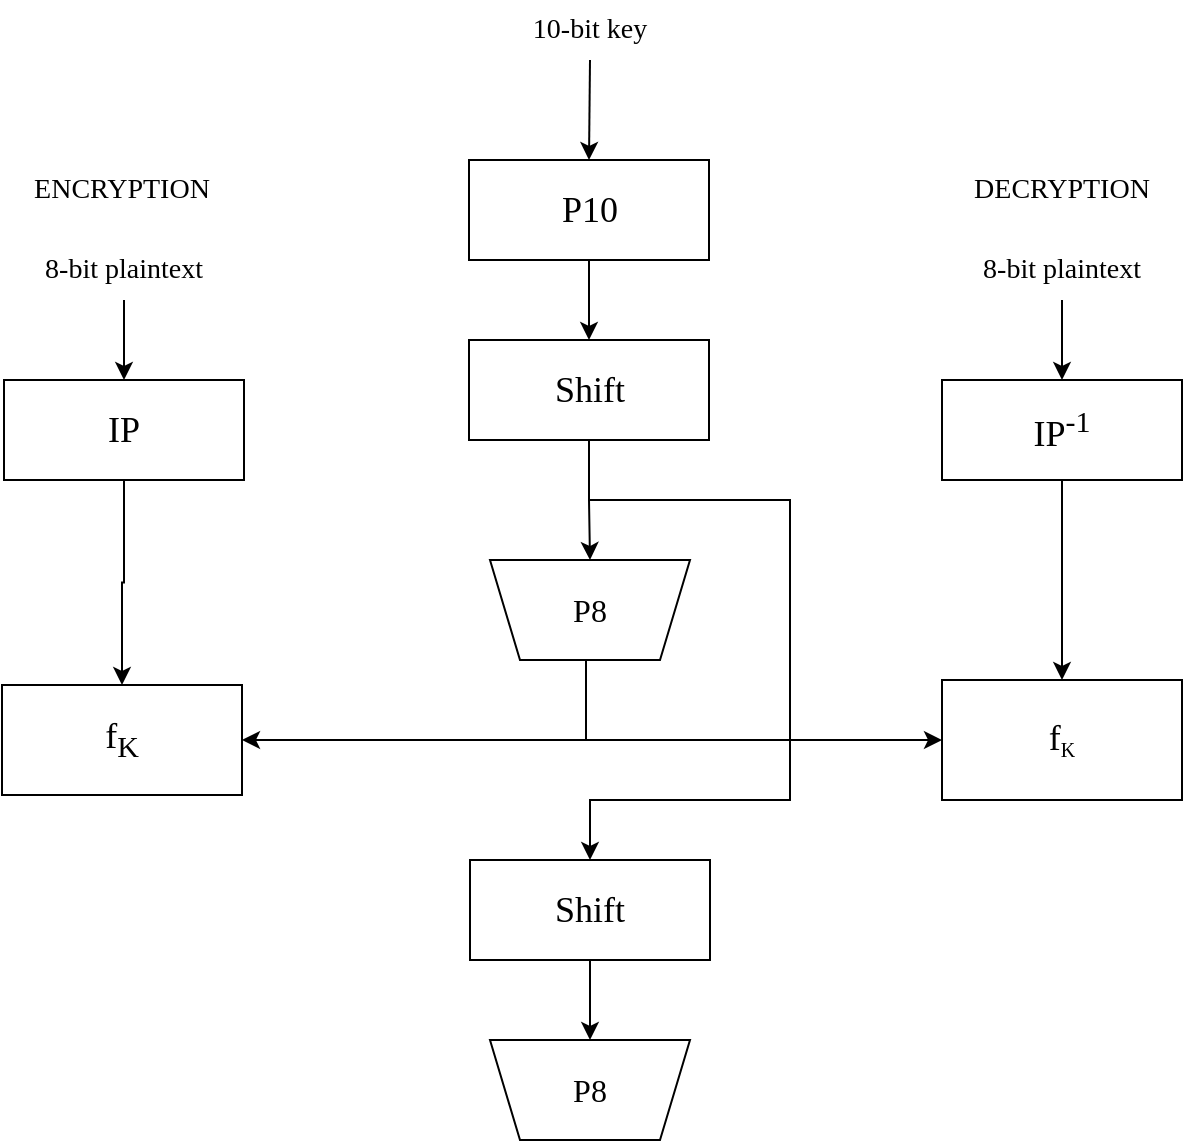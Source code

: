 <mxfile version="28.2.7">
  <diagram name="Page-1" id="o5mMMcLr8_dfmY2FEwx0">
    <mxGraphModel dx="1426" dy="777" grid="1" gridSize="10" guides="1" tooltips="1" connect="1" arrows="1" fold="1" page="1" pageScale="1" pageWidth="827" pageHeight="1169" math="0" shadow="0">
      <root>
        <mxCell id="0" />
        <mxCell id="1" parent="0" />
        <mxCell id="YiFdiPXHssa2REXXyQD7-4" style="edgeStyle=orthogonalEdgeStyle;rounded=0;orthogonalLoop=1;jettySize=auto;html=1;exitX=0.5;exitY=1;exitDx=0;exitDy=0;entryX=0.5;entryY=0;entryDx=0;entryDy=0;" edge="1" parent="1" source="YiFdiPXHssa2REXXyQD7-1" target="YiFdiPXHssa2REXXyQD7-3">
          <mxGeometry relative="1" as="geometry" />
        </mxCell>
        <mxCell id="YiFdiPXHssa2REXXyQD7-1" value="&lt;font style=&quot;font-size: 18px;&quot; face=&quot;Times New Roman&quot;&gt;P10&lt;/font&gt;" style="rounded=0;whiteSpace=wrap;html=1;" vertex="1" parent="1">
          <mxGeometry x="353.5" y="110" width="120" height="50" as="geometry" />
        </mxCell>
        <mxCell id="YiFdiPXHssa2REXXyQD7-8" style="edgeStyle=orthogonalEdgeStyle;rounded=0;orthogonalLoop=1;jettySize=auto;html=1;exitX=0.5;exitY=1;exitDx=0;exitDy=0;entryX=0.5;entryY=0;entryDx=0;entryDy=0;" edge="1" parent="1" source="YiFdiPXHssa2REXXyQD7-3" target="YiFdiPXHssa2REXXyQD7-7">
          <mxGeometry relative="1" as="geometry">
            <Array as="points">
              <mxPoint x="414" y="280" />
              <mxPoint x="414" y="280" />
            </Array>
          </mxGeometry>
        </mxCell>
        <mxCell id="YiFdiPXHssa2REXXyQD7-3" value="&lt;font face=&quot;Times New Roman&quot;&gt;&lt;span style=&quot;font-size: 18px;&quot;&gt;Shift&lt;/span&gt;&lt;/font&gt;" style="rounded=0;whiteSpace=wrap;html=1;" vertex="1" parent="1">
          <mxGeometry x="353.5" y="200" width="120" height="50" as="geometry" />
        </mxCell>
        <mxCell id="YiFdiPXHssa2REXXyQD7-5" value="&lt;font style=&quot;font-size: 14px;&quot; face=&quot;Times New Roman&quot;&gt;ENCRYPTION&lt;/font&gt;" style="text;html=1;whiteSpace=wrap;strokeColor=none;fillColor=none;align=center;verticalAlign=middle;rounded=0;" vertex="1" parent="1">
          <mxGeometry x="135" y="110" width="90" height="30" as="geometry" />
        </mxCell>
        <mxCell id="YiFdiPXHssa2REXXyQD7-6" value="&lt;font style=&quot;font-size: 14px;&quot; face=&quot;Times New Roman&quot;&gt;DECRYPTION&lt;/font&gt;" style="text;html=1;whiteSpace=wrap;strokeColor=none;fillColor=none;align=center;verticalAlign=middle;rounded=0;" vertex="1" parent="1">
          <mxGeometry x="605" y="110" width="90" height="30" as="geometry" />
        </mxCell>
        <mxCell id="YiFdiPXHssa2REXXyQD7-7" value="&lt;font size=&quot;3&quot; face=&quot;Times New Roman&quot;&gt;P8&lt;/font&gt;" style="verticalLabelPosition=middle;verticalAlign=middle;html=1;shape=trapezoid;perimeter=trapezoidPerimeter;whiteSpace=wrap;size=0.15;arcSize=10;flipV=1;labelPosition=center;align=center;" vertex="1" parent="1">
          <mxGeometry x="364" y="310" width="100" height="50" as="geometry" />
        </mxCell>
        <mxCell id="YiFdiPXHssa2REXXyQD7-34" style="edgeStyle=orthogonalEdgeStyle;rounded=0;orthogonalLoop=1;jettySize=auto;html=1;entryX=0.5;entryY=0;entryDx=0;entryDy=0;" edge="1" parent="1" source="YiFdiPXHssa2REXXyQD7-9" target="YiFdiPXHssa2REXXyQD7-33">
          <mxGeometry relative="1" as="geometry" />
        </mxCell>
        <mxCell id="YiFdiPXHssa2REXXyQD7-9" value="&lt;font face=&quot;Times New Roman&quot;&gt;&lt;span style=&quot;font-size: 18px;&quot;&gt;Shift&lt;/span&gt;&lt;/font&gt;" style="rounded=0;whiteSpace=wrap;html=1;" vertex="1" parent="1">
          <mxGeometry x="354" y="460" width="120" height="50" as="geometry" />
        </mxCell>
        <mxCell id="YiFdiPXHssa2REXXyQD7-11" value="" style="endArrow=classic;html=1;rounded=0;entryX=0.5;entryY=0;entryDx=0;entryDy=0;" edge="1" parent="1" target="YiFdiPXHssa2REXXyQD7-9">
          <mxGeometry width="50" height="50" relative="1" as="geometry">
            <mxPoint x="414" y="280" as="sourcePoint" />
            <mxPoint x="514" y="380" as="targetPoint" />
            <Array as="points">
              <mxPoint x="514" y="280" />
              <mxPoint x="514" y="430" />
              <mxPoint x="414" y="430" />
            </Array>
          </mxGeometry>
        </mxCell>
        <mxCell id="YiFdiPXHssa2REXXyQD7-12" value="&lt;font style=&quot;font-size: 14px;&quot; face=&quot;Times New Roman&quot;&gt;10-bit key&lt;/font&gt;" style="text;html=1;whiteSpace=wrap;strokeColor=none;fillColor=none;align=center;verticalAlign=middle;rounded=0;" vertex="1" parent="1">
          <mxGeometry x="369" y="30" width="90" height="30" as="geometry" />
        </mxCell>
        <mxCell id="YiFdiPXHssa2REXXyQD7-13" value="" style="endArrow=classic;html=1;rounded=0;exitX=0.5;exitY=1;exitDx=0;exitDy=0;entryX=0.5;entryY=0;entryDx=0;entryDy=0;" edge="1" parent="1" source="YiFdiPXHssa2REXXyQD7-12" target="YiFdiPXHssa2REXXyQD7-1">
          <mxGeometry width="50" height="50" relative="1" as="geometry">
            <mxPoint x="480" y="90" as="sourcePoint" />
            <mxPoint x="530" y="40" as="targetPoint" />
          </mxGeometry>
        </mxCell>
        <mxCell id="YiFdiPXHssa2REXXyQD7-14" value="&lt;font style=&quot;font-size: 14px;&quot; face=&quot;Times New Roman&quot;&gt;8-bit plaintext&lt;/font&gt;" style="text;html=1;whiteSpace=wrap;strokeColor=none;fillColor=none;align=center;verticalAlign=middle;rounded=0;" vertex="1" parent="1">
          <mxGeometry x="136" y="150" width="90" height="30" as="geometry" />
        </mxCell>
        <mxCell id="YiFdiPXHssa2REXXyQD7-20" style="edgeStyle=orthogonalEdgeStyle;rounded=0;orthogonalLoop=1;jettySize=auto;html=1;exitX=0.5;exitY=1;exitDx=0;exitDy=0;entryX=0.5;entryY=0;entryDx=0;entryDy=0;" edge="1" parent="1" source="YiFdiPXHssa2REXXyQD7-15" target="YiFdiPXHssa2REXXyQD7-17">
          <mxGeometry relative="1" as="geometry" />
        </mxCell>
        <mxCell id="YiFdiPXHssa2REXXyQD7-15" value="&lt;font style=&quot;font-size: 14px;&quot; face=&quot;Times New Roman&quot;&gt;8-bit plaintext&lt;/font&gt;" style="text;html=1;whiteSpace=wrap;strokeColor=none;fillColor=none;align=center;verticalAlign=middle;rounded=0;" vertex="1" parent="1">
          <mxGeometry x="605" y="150" width="90" height="30" as="geometry" />
        </mxCell>
        <mxCell id="YiFdiPXHssa2REXXyQD7-23" style="edgeStyle=orthogonalEdgeStyle;rounded=0;orthogonalLoop=1;jettySize=auto;html=1;entryX=0.5;entryY=0;entryDx=0;entryDy=0;" edge="1" parent="1" source="YiFdiPXHssa2REXXyQD7-16" target="YiFdiPXHssa2REXXyQD7-21">
          <mxGeometry relative="1" as="geometry" />
        </mxCell>
        <mxCell id="YiFdiPXHssa2REXXyQD7-16" value="&lt;font face=&quot;Times New Roman&quot;&gt;&lt;span style=&quot;font-size: 18px;&quot;&gt;IP&lt;/span&gt;&lt;/font&gt;" style="rounded=0;whiteSpace=wrap;html=1;" vertex="1" parent="1">
          <mxGeometry x="121" y="220" width="120" height="50" as="geometry" />
        </mxCell>
        <mxCell id="YiFdiPXHssa2REXXyQD7-24" style="edgeStyle=orthogonalEdgeStyle;rounded=0;orthogonalLoop=1;jettySize=auto;html=1;entryX=0.5;entryY=0;entryDx=0;entryDy=0;" edge="1" parent="1" source="YiFdiPXHssa2REXXyQD7-17" target="YiFdiPXHssa2REXXyQD7-22">
          <mxGeometry relative="1" as="geometry" />
        </mxCell>
        <mxCell id="YiFdiPXHssa2REXXyQD7-17" value="&lt;font face=&quot;Times New Roman&quot;&gt;&lt;span style=&quot;font-size: 18px;&quot;&gt;IP&lt;sup&gt;-1&lt;/sup&gt;&lt;/span&gt;&lt;/font&gt;" style="rounded=0;whiteSpace=wrap;html=1;" vertex="1" parent="1">
          <mxGeometry x="590" y="220" width="120" height="50" as="geometry" />
        </mxCell>
        <mxCell id="YiFdiPXHssa2REXXyQD7-18" value="" style="endArrow=classic;html=1;rounded=0;entryX=0.5;entryY=0;entryDx=0;entryDy=0;exitX=0.5;exitY=1;exitDx=0;exitDy=0;" edge="1" parent="1" source="YiFdiPXHssa2REXXyQD7-14" target="YiFdiPXHssa2REXXyQD7-16">
          <mxGeometry width="50" height="50" relative="1" as="geometry">
            <mxPoint x="180" y="180" as="sourcePoint" />
            <mxPoint x="179.58" y="220" as="targetPoint" />
          </mxGeometry>
        </mxCell>
        <mxCell id="YiFdiPXHssa2REXXyQD7-21" value="&lt;font face=&quot;Times New Roman&quot;&gt;&lt;span style=&quot;font-size: 18px;&quot;&gt;f&lt;sub&gt;K&lt;/sub&gt;&lt;/span&gt;&lt;/font&gt;" style="rounded=0;whiteSpace=wrap;html=1;" vertex="1" parent="1">
          <mxGeometry x="120" y="372.5" width="120" height="55" as="geometry" />
        </mxCell>
        <mxCell id="YiFdiPXHssa2REXXyQD7-22" value="&lt;span style=&quot;font-family: &amp;quot;Times New Roman&amp;quot;; font-size: 18px;&quot;&gt;f&lt;/span&gt;&lt;sub style=&quot;font-family: &amp;quot;Times New Roman&amp;quot;;&quot;&gt;K&lt;/sub&gt;" style="rounded=0;whiteSpace=wrap;html=1;" vertex="1" parent="1">
          <mxGeometry x="590" y="370" width="120" height="60" as="geometry" />
        </mxCell>
        <mxCell id="YiFdiPXHssa2REXXyQD7-27" value="" style="endArrow=classic;startArrow=classic;html=1;rounded=0;exitX=1;exitY=0.5;exitDx=0;exitDy=0;entryX=0;entryY=0.5;entryDx=0;entryDy=0;" edge="1" parent="1" source="YiFdiPXHssa2REXXyQD7-21" target="YiFdiPXHssa2REXXyQD7-22">
          <mxGeometry width="50" height="50" relative="1" as="geometry">
            <mxPoint x="270" y="400" as="sourcePoint" />
            <mxPoint x="320" y="350" as="targetPoint" />
          </mxGeometry>
        </mxCell>
        <mxCell id="YiFdiPXHssa2REXXyQD7-30" value="" style="endArrow=none;html=1;rounded=0;entryX=0.483;entryY=-0.019;entryDx=0;entryDy=0;entryPerimeter=0;" edge="1" parent="1">
          <mxGeometry width="50" height="50" relative="1" as="geometry">
            <mxPoint x="412" y="400" as="sourcePoint" />
            <mxPoint x="412" y="360" as="targetPoint" />
          </mxGeometry>
        </mxCell>
        <mxCell id="YiFdiPXHssa2REXXyQD7-33" value="&lt;font size=&quot;3&quot; face=&quot;Times New Roman&quot;&gt;P8&lt;/font&gt;" style="verticalLabelPosition=middle;verticalAlign=middle;html=1;shape=trapezoid;perimeter=trapezoidPerimeter;whiteSpace=wrap;size=0.15;arcSize=10;flipV=1;labelPosition=center;align=center;" vertex="1" parent="1">
          <mxGeometry x="364" y="550" width="100" height="50" as="geometry" />
        </mxCell>
      </root>
    </mxGraphModel>
  </diagram>
</mxfile>

